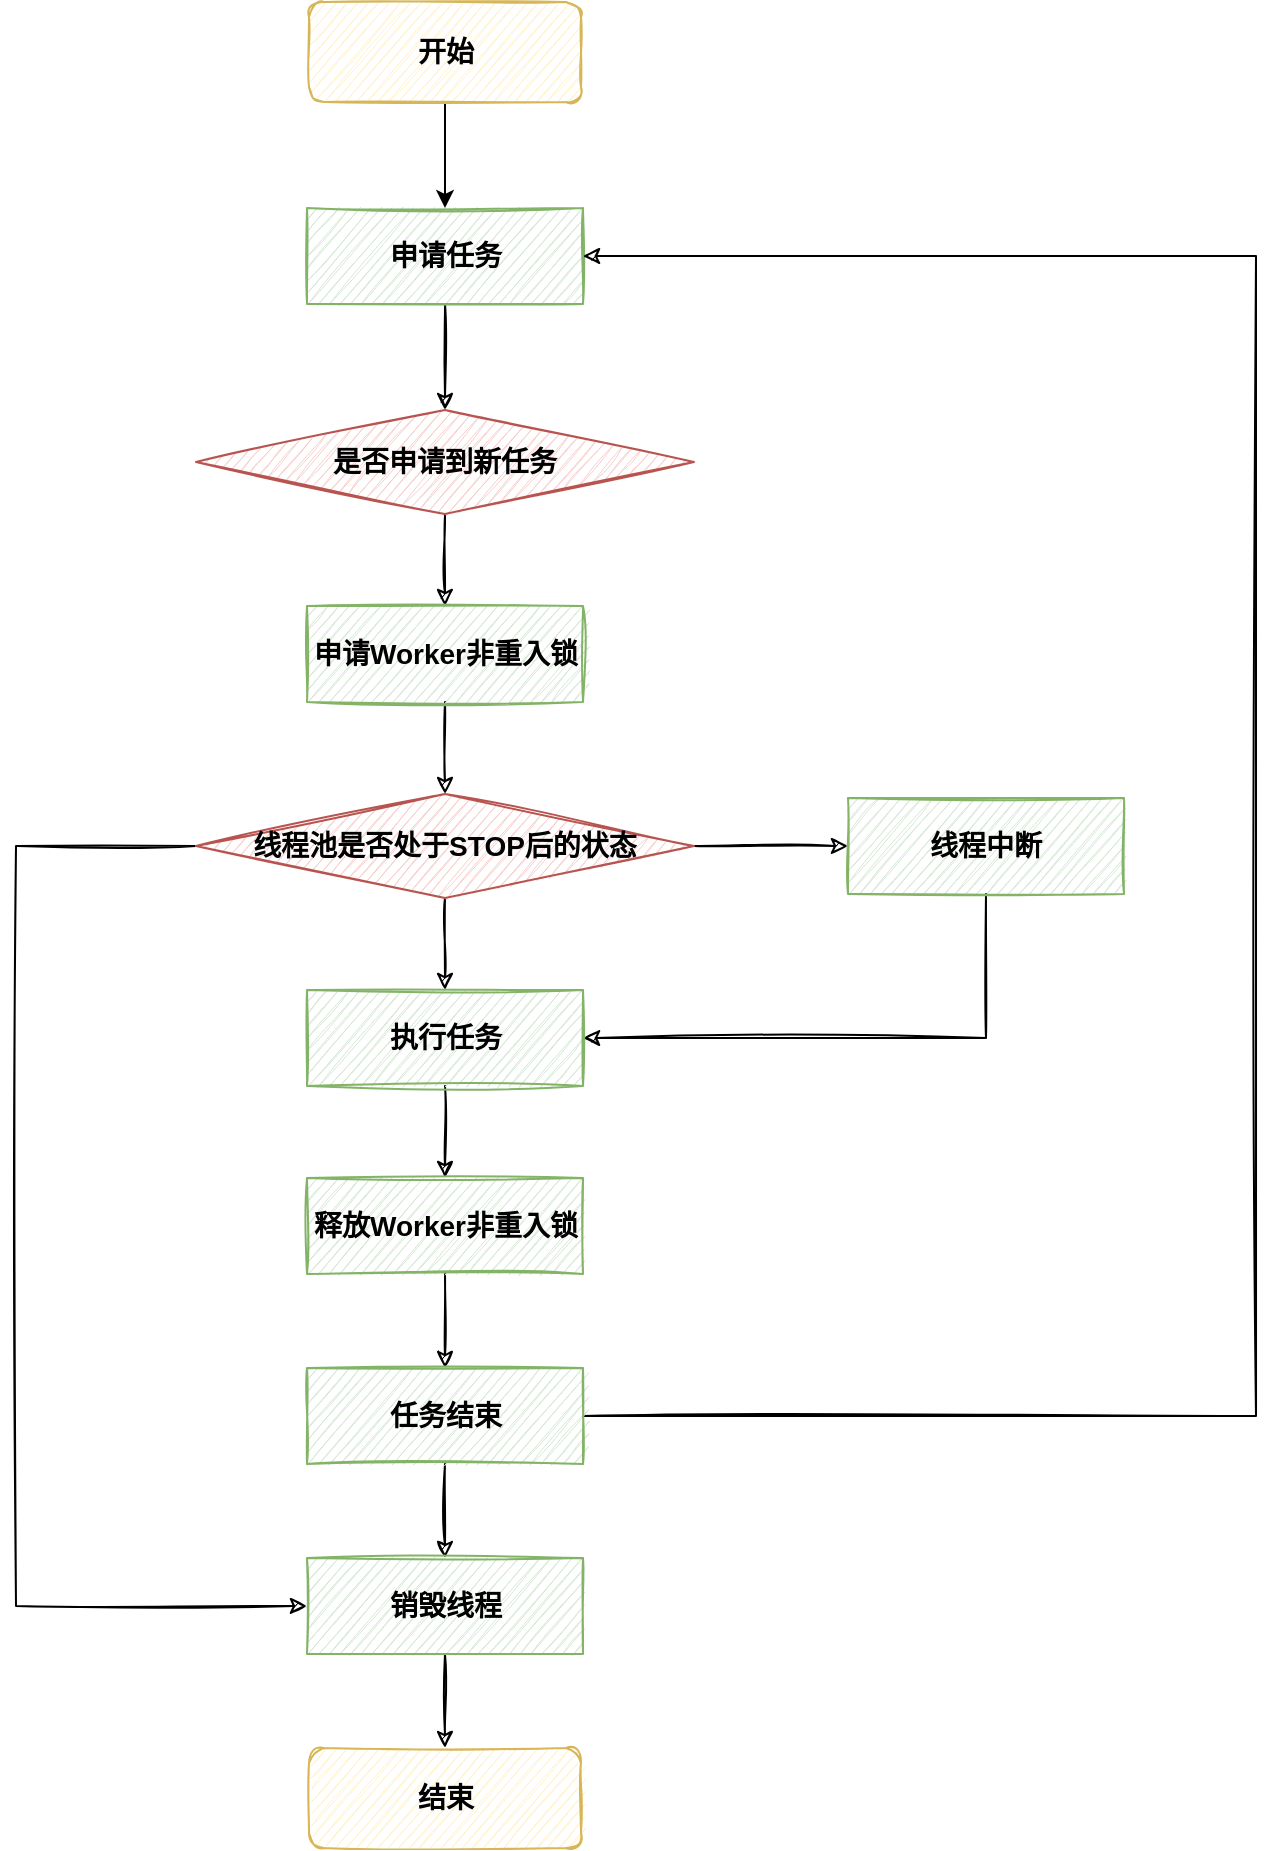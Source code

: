 <mxfile version="16.0.0" type="github">
  <diagram id="ySVifV-QcuqdoftmTHAm" name="第 1 页">
    <mxGraphModel dx="1422" dy="762" grid="0" gridSize="10" guides="1" tooltips="1" connect="1" arrows="1" fold="1" page="0" pageScale="1" pageWidth="827" pageHeight="1169" math="0" shadow="0">
      <root>
        <mxCell id="0" />
        <mxCell id="1" parent="0" />
        <mxCell id="4yu5VvH08vNOzonepLd2-12" value="" style="edgeStyle=orthogonalEdgeStyle;rounded=0;orthogonalLoop=1;jettySize=auto;html=1;" edge="1" parent="1" source="4yu5VvH08vNOzonepLd2-1" target="4yu5VvH08vNOzonepLd2-2">
          <mxGeometry relative="1" as="geometry" />
        </mxCell>
        <mxCell id="4yu5VvH08vNOzonepLd2-1" value="&lt;font style=&quot;font-size: 14px&quot;&gt;&lt;b&gt;开始&lt;/b&gt;&lt;/font&gt;" style="rounded=1;whiteSpace=wrap;html=1;fillColor=#fff2cc;strokeColor=#d6b656;sketch=1;" vertex="1" parent="1">
          <mxGeometry x="329.5" y="81" width="136" height="50" as="geometry" />
        </mxCell>
        <mxCell id="4yu5VvH08vNOzonepLd2-13" value="" style="edgeStyle=orthogonalEdgeStyle;rounded=0;orthogonalLoop=1;jettySize=auto;html=1;sketch=1;" edge="1" parent="1" source="4yu5VvH08vNOzonepLd2-2" target="4yu5VvH08vNOzonepLd2-3">
          <mxGeometry relative="1" as="geometry" />
        </mxCell>
        <mxCell id="4yu5VvH08vNOzonepLd2-2" value="&lt;b&gt;申请任务&lt;/b&gt;" style="rounded=0;whiteSpace=wrap;html=1;fontSize=14;fillColor=#d5e8d4;strokeColor=#82b366;sketch=1;" vertex="1" parent="1">
          <mxGeometry x="328.5" y="184" width="138" height="48" as="geometry" />
        </mxCell>
        <mxCell id="4yu5VvH08vNOzonepLd2-14" value="" style="edgeStyle=orthogonalEdgeStyle;rounded=0;orthogonalLoop=1;jettySize=auto;html=1;sketch=1;" edge="1" parent="1" source="4yu5VvH08vNOzonepLd2-3" target="4yu5VvH08vNOzonepLd2-4">
          <mxGeometry relative="1" as="geometry" />
        </mxCell>
        <mxCell id="4yu5VvH08vNOzonepLd2-3" value="&lt;b&gt;是否申请到新任务&lt;/b&gt;" style="rhombus;whiteSpace=wrap;html=1;sketch=1;fontSize=14;fillColor=#f8cecc;strokeColor=#b85450;" vertex="1" parent="1">
          <mxGeometry x="273" y="285" width="249" height="52" as="geometry" />
        </mxCell>
        <mxCell id="4yu5VvH08vNOzonepLd2-15" value="" style="edgeStyle=orthogonalEdgeStyle;rounded=0;orthogonalLoop=1;jettySize=auto;html=1;sketch=1;" edge="1" parent="1" source="4yu5VvH08vNOzonepLd2-4" target="4yu5VvH08vNOzonepLd2-5">
          <mxGeometry relative="1" as="geometry" />
        </mxCell>
        <mxCell id="4yu5VvH08vNOzonepLd2-4" value="&lt;b&gt;申请Worker非重入锁&lt;/b&gt;" style="rounded=0;whiteSpace=wrap;html=1;fontSize=14;fillColor=#d5e8d4;strokeColor=#82b366;sketch=1;" vertex="1" parent="1">
          <mxGeometry x="328.5" y="383" width="138" height="48" as="geometry" />
        </mxCell>
        <mxCell id="4yu5VvH08vNOzonepLd2-16" value="" style="edgeStyle=orthogonalEdgeStyle;rounded=0;orthogonalLoop=1;jettySize=auto;html=1;sketch=1;" edge="1" parent="1" source="4yu5VvH08vNOzonepLd2-5" target="4yu5VvH08vNOzonepLd2-7">
          <mxGeometry relative="1" as="geometry" />
        </mxCell>
        <mxCell id="4yu5VvH08vNOzonepLd2-21" value="" style="edgeStyle=orthogonalEdgeStyle;rounded=0;orthogonalLoop=1;jettySize=auto;html=1;sketch=1;" edge="1" parent="1" source="4yu5VvH08vNOzonepLd2-5" target="4yu5VvH08vNOzonepLd2-6">
          <mxGeometry relative="1" as="geometry" />
        </mxCell>
        <mxCell id="4yu5VvH08vNOzonepLd2-24" style="edgeStyle=orthogonalEdgeStyle;rounded=0;orthogonalLoop=1;jettySize=auto;html=1;entryX=0;entryY=0.5;entryDx=0;entryDy=0;sketch=1;" edge="1" parent="1" source="4yu5VvH08vNOzonepLd2-5" target="4yu5VvH08vNOzonepLd2-10">
          <mxGeometry relative="1" as="geometry">
            <Array as="points">
              <mxPoint x="183" y="503" />
              <mxPoint x="183" y="883" />
            </Array>
          </mxGeometry>
        </mxCell>
        <mxCell id="4yu5VvH08vNOzonepLd2-5" value="&lt;b&gt;线程池是否处于STOP后的状态&lt;/b&gt;" style="rhombus;whiteSpace=wrap;html=1;sketch=1;fontSize=14;fillColor=#f8cecc;strokeColor=#b85450;" vertex="1" parent="1">
          <mxGeometry x="273" y="477" width="249" height="52" as="geometry" />
        </mxCell>
        <mxCell id="4yu5VvH08vNOzonepLd2-22" style="edgeStyle=orthogonalEdgeStyle;rounded=0;orthogonalLoop=1;jettySize=auto;html=1;entryX=1;entryY=0.5;entryDx=0;entryDy=0;sketch=1;" edge="1" parent="1" source="4yu5VvH08vNOzonepLd2-6" target="4yu5VvH08vNOzonepLd2-7">
          <mxGeometry relative="1" as="geometry">
            <Array as="points">
              <mxPoint x="668" y="599" />
            </Array>
          </mxGeometry>
        </mxCell>
        <mxCell id="4yu5VvH08vNOzonepLd2-6" value="&lt;b&gt;线程中断&lt;/b&gt;" style="rounded=0;whiteSpace=wrap;html=1;fontSize=14;fillColor=#d5e8d4;strokeColor=#82b366;sketch=1;" vertex="1" parent="1">
          <mxGeometry x="599" y="479" width="138" height="48" as="geometry" />
        </mxCell>
        <mxCell id="4yu5VvH08vNOzonepLd2-17" value="" style="edgeStyle=orthogonalEdgeStyle;rounded=0;orthogonalLoop=1;jettySize=auto;html=1;sketch=1;" edge="1" parent="1" source="4yu5VvH08vNOzonepLd2-7" target="4yu5VvH08vNOzonepLd2-8">
          <mxGeometry relative="1" as="geometry" />
        </mxCell>
        <mxCell id="4yu5VvH08vNOzonepLd2-7" value="&lt;b&gt;执行任务&lt;/b&gt;" style="rounded=0;whiteSpace=wrap;html=1;fontSize=14;fillColor=#d5e8d4;strokeColor=#82b366;sketch=1;" vertex="1" parent="1">
          <mxGeometry x="328.5" y="575" width="138" height="48" as="geometry" />
        </mxCell>
        <mxCell id="4yu5VvH08vNOzonepLd2-18" value="" style="edgeStyle=orthogonalEdgeStyle;rounded=0;orthogonalLoop=1;jettySize=auto;html=1;sketch=1;" edge="1" parent="1" source="4yu5VvH08vNOzonepLd2-8" target="4yu5VvH08vNOzonepLd2-9">
          <mxGeometry relative="1" as="geometry" />
        </mxCell>
        <mxCell id="4yu5VvH08vNOzonepLd2-8" value="&lt;b&gt;释放Worker非重入锁&lt;/b&gt;" style="rounded=0;whiteSpace=wrap;html=1;fontSize=14;fillColor=#d5e8d4;strokeColor=#82b366;sketch=1;" vertex="1" parent="1">
          <mxGeometry x="328.5" y="669" width="138" height="48" as="geometry" />
        </mxCell>
        <mxCell id="4yu5VvH08vNOzonepLd2-19" value="" style="edgeStyle=orthogonalEdgeStyle;rounded=0;orthogonalLoop=1;jettySize=auto;html=1;sketch=1;" edge="1" parent="1" source="4yu5VvH08vNOzonepLd2-9" target="4yu5VvH08vNOzonepLd2-10">
          <mxGeometry relative="1" as="geometry" />
        </mxCell>
        <mxCell id="4yu5VvH08vNOzonepLd2-25" style="edgeStyle=orthogonalEdgeStyle;rounded=0;orthogonalLoop=1;jettySize=auto;html=1;entryX=1;entryY=0.5;entryDx=0;entryDy=0;sketch=1;" edge="1" parent="1" source="4yu5VvH08vNOzonepLd2-9" target="4yu5VvH08vNOzonepLd2-2">
          <mxGeometry relative="1" as="geometry">
            <mxPoint x="807" y="201" as="targetPoint" />
            <Array as="points">
              <mxPoint x="803" y="788" />
              <mxPoint x="803" y="208" />
            </Array>
          </mxGeometry>
        </mxCell>
        <mxCell id="4yu5VvH08vNOzonepLd2-9" value="&lt;b&gt;任务结束&lt;/b&gt;" style="rounded=0;whiteSpace=wrap;html=1;fontSize=14;fillColor=#d5e8d4;strokeColor=#82b366;sketch=1;" vertex="1" parent="1">
          <mxGeometry x="328.5" y="764" width="138" height="48" as="geometry" />
        </mxCell>
        <mxCell id="4yu5VvH08vNOzonepLd2-20" value="" style="edgeStyle=orthogonalEdgeStyle;rounded=0;orthogonalLoop=1;jettySize=auto;html=1;sketch=1;" edge="1" parent="1" source="4yu5VvH08vNOzonepLd2-10" target="4yu5VvH08vNOzonepLd2-11">
          <mxGeometry relative="1" as="geometry" />
        </mxCell>
        <mxCell id="4yu5VvH08vNOzonepLd2-10" value="&lt;b&gt;销毁线程&lt;/b&gt;" style="rounded=0;whiteSpace=wrap;html=1;fontSize=14;fillColor=#d5e8d4;strokeColor=#82b366;sketch=1;" vertex="1" parent="1">
          <mxGeometry x="328.5" y="859" width="138" height="48" as="geometry" />
        </mxCell>
        <mxCell id="4yu5VvH08vNOzonepLd2-11" value="&lt;span style=&quot;font-size: 14px&quot;&gt;&lt;b&gt;结束&lt;/b&gt;&lt;/span&gt;" style="rounded=1;whiteSpace=wrap;html=1;fillColor=#fff2cc;strokeColor=#d6b656;sketch=1;" vertex="1" parent="1">
          <mxGeometry x="329.5" y="954" width="136" height="50" as="geometry" />
        </mxCell>
      </root>
    </mxGraphModel>
  </diagram>
</mxfile>
